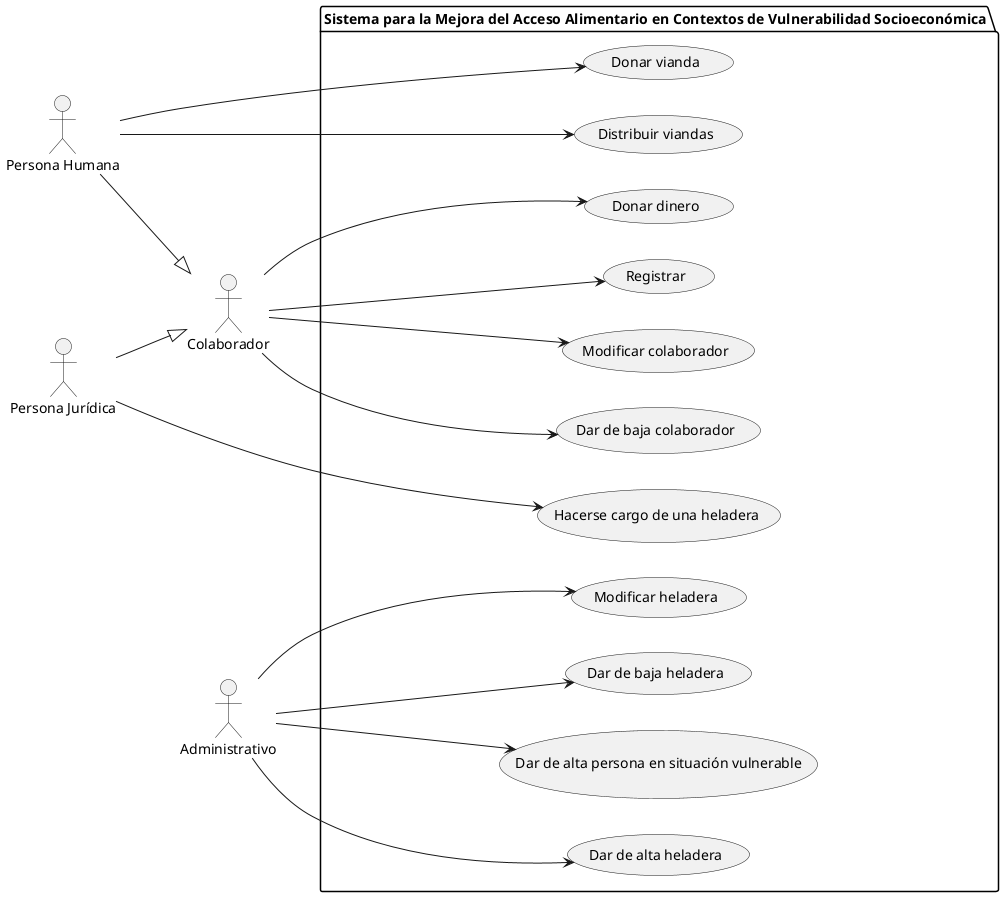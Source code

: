 @startuml sistemaDeViandas
:Colaborador: as colaborador
:Persona Humana: as personaHumana
:Persona Jurídica: as personaJuridica
:Administrativo: as administrativo

left to right direction
package "Sistema para la Mejora del Acceso Alimentario en Contextos de Vulnerabilidad Socioeconómica" {
    usecase "Registrar" as casoRegistrar

    usecase "Modificar colaborador" as casoModificarColaborador
    usecase "Dar de baja colaborador" as casoDarDeBajaColaborador

    usecase "Donar dinero" as casoDonarDinero
    usecase "Donar vianda" as casoDonarVianda
    usecase "Distribuir viandas" as casoDistribuirViandas

    usecase "Hacerse cargo de una heladera" as casoHacerseCargoDeUnaHeladera

    usecase "Dar de alta heladera" as casoDarDeAltaHeladera
    usecase "Modificar heladera" as casoModificarHeladera
    usecase "Dar de baja heladera" as casoDarDeBajaHeladera
    usecase "Dar de alta persona en situación vulnerable" as casoDarDeAltaPersonaEnSituacionVulnerable
}

colaborador                  --> casoRegistrar
colaborador                  --> casoModificarColaborador
colaborador                  --> casoDarDeBajaColaborador
colaborador                  --> casoDonarDinero
personaJuridica             --|> colaborador
personaHumana               --|> colaborador
personaHumana                --> casoDonarVianda
personaHumana                --> casoDistribuirViandas
personaJuridica              --> casoHacerseCargoDeUnaHeladera
administrativo               --> casoDarDeAltaHeladera
administrativo               --> casoModificarHeladera
administrativo               --> casoDarDeBajaHeladera
administrativo               --> casoDarDeAltaPersonaEnSituacionVulnerable
@enduml